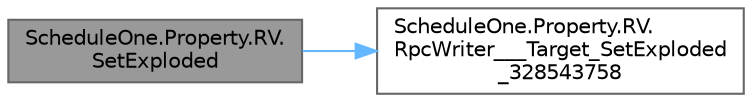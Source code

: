 digraph "ScheduleOne.Property.RV.SetExploded"
{
 // LATEX_PDF_SIZE
  bgcolor="transparent";
  edge [fontname=Helvetica,fontsize=10,labelfontname=Helvetica,labelfontsize=10];
  node [fontname=Helvetica,fontsize=10,shape=box,height=0.2,width=0.4];
  rankdir="LR";
  Node1 [id="Node000001",label="ScheduleOne.Property.RV.\lSetExploded",height=0.2,width=0.4,color="gray40", fillcolor="grey60", style="filled", fontcolor="black",tooltip=" "];
  Node1 -> Node2 [id="edge1_Node000001_Node000002",color="steelblue1",style="solid",tooltip=" "];
  Node2 [id="Node000002",label="ScheduleOne.Property.RV.\lRpcWriter___Target_SetExploded\l_328543758",height=0.2,width=0.4,color="grey40", fillcolor="white", style="filled",URL="$class_schedule_one_1_1_property_1_1_r_v.html#a69cd7c39eec9bc22cc755c5dcfa349c2",tooltip=" "];
}
